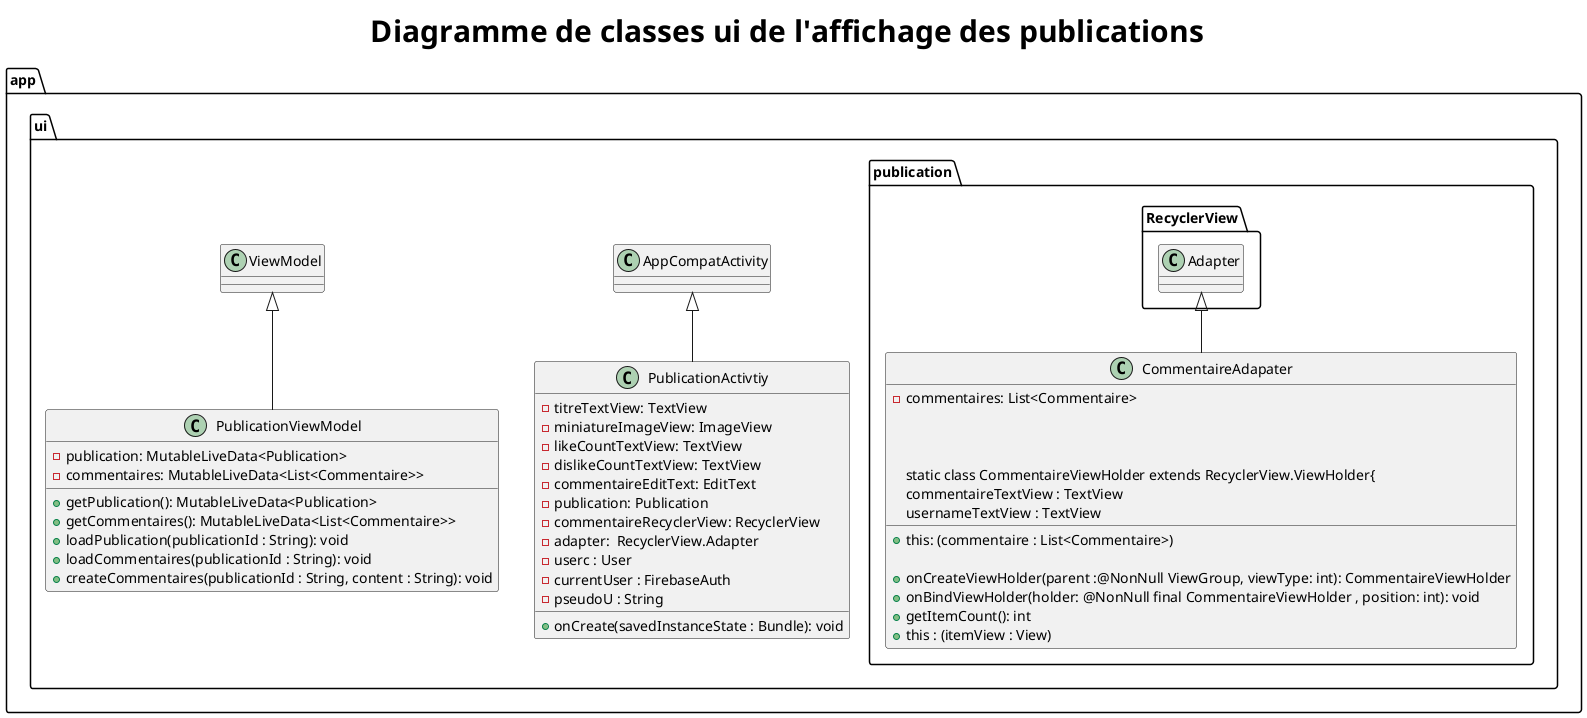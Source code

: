 @startuml modelui7
title <size:30><b>Diagramme de classes ui de l'affichage des publications</b></size>

package app{

  package ui{

  package publication{

          class CommentaireAdapater extends RecyclerView.Adapter {
              - commentaires: List<Commentaire>

               + this: (commentaire : List<Commentaire>)

                + onCreateViewHolder(parent :@NonNull ViewGroup, viewType: int): CommentaireViewHolder
                + onBindViewHolder(holder: @NonNull final CommentaireViewHolder , position: int): void
                + getItemCount(): int

                static class CommentaireViewHolder extends RecyclerView.ViewHolder{
                     commentaireTextView : TextView
                     usernameTextView : TextView

                     + this : (itemView : View)
                }
          }


          class PublicationActivtiy extends AppCompatActivity{
                 - titreTextView: TextView
                 - miniatureImageView: ImageView
                 - likeCountTextView: TextView
                 - dislikeCountTextView: TextView
                 - commentaireEditText: EditText
                 - publication: Publication
                 - commentaireRecyclerView: RecyclerView
                 - adapter:  RecyclerView.Adapter
                 - userc : User
                 - currentUser : FirebaseAuth
                 - pseudoU : String

                 + onCreate(savedInstanceState : Bundle): void
          }

          class PublicationViewModel extends ViewModel{
              - publication: MutableLiveData<Publication>
              - commentaires: MutableLiveData<List<Commentaire>>

              + getPublication(): MutableLiveData<Publication>
              + getCommentaires(): MutableLiveData<List<Commentaire>>
              + loadPublication(publicationId : String): void
              + loadCommentaires(publicationId : String): void
              + createCommentaires(publicationId : String, content : String): void
          }
      }
   }
@enduml